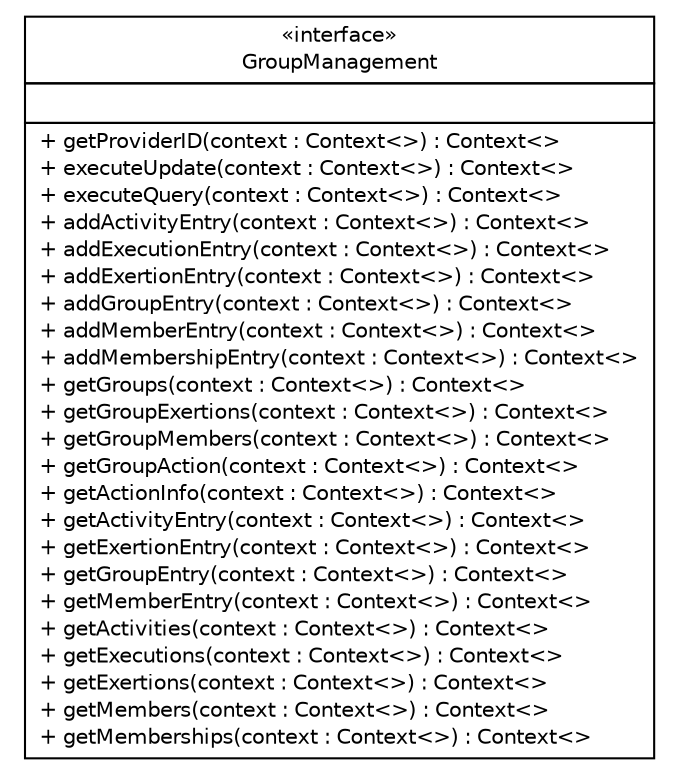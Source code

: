 #!/usr/local/bin/dot
#
# Class diagram 
# Generated by UMLGraph version R5_6 (http://www.umlgraph.org/)
#

digraph G {
	edge [fontname="Helvetica",fontsize=10,labelfontname="Helvetica",labelfontsize=10];
	node [fontname="Helvetica",fontsize=10,shape=plaintext];
	nodesep=0.25;
	ranksep=0.5;
	// sorcer.core.loki.group.GroupManagement
	c23496 [label=<<table title="sorcer.core.loki.group.GroupManagement" border="0" cellborder="1" cellspacing="0" cellpadding="2" port="p" href="./GroupManagement.html">
		<tr><td><table border="0" cellspacing="0" cellpadding="1">
<tr><td align="center" balign="center"> &#171;interface&#187; </td></tr>
<tr><td align="center" balign="center"> GroupManagement </td></tr>
		</table></td></tr>
		<tr><td><table border="0" cellspacing="0" cellpadding="1">
<tr><td align="left" balign="left">  </td></tr>
		</table></td></tr>
		<tr><td><table border="0" cellspacing="0" cellpadding="1">
<tr><td align="left" balign="left"> + getProviderID(context : Context&lt;&gt;) : Context&lt;&gt; </td></tr>
<tr><td align="left" balign="left"> + executeUpdate(context : Context&lt;&gt;) : Context&lt;&gt; </td></tr>
<tr><td align="left" balign="left"> + executeQuery(context : Context&lt;&gt;) : Context&lt;&gt; </td></tr>
<tr><td align="left" balign="left"> + addActivityEntry(context : Context&lt;&gt;) : Context&lt;&gt; </td></tr>
<tr><td align="left" balign="left"> + addExecutionEntry(context : Context&lt;&gt;) : Context&lt;&gt; </td></tr>
<tr><td align="left" balign="left"> + addExertionEntry(context : Context&lt;&gt;) : Context&lt;&gt; </td></tr>
<tr><td align="left" balign="left"> + addGroupEntry(context : Context&lt;&gt;) : Context&lt;&gt; </td></tr>
<tr><td align="left" balign="left"> + addMemberEntry(context : Context&lt;&gt;) : Context&lt;&gt; </td></tr>
<tr><td align="left" balign="left"> + addMembershipEntry(context : Context&lt;&gt;) : Context&lt;&gt; </td></tr>
<tr><td align="left" balign="left"> + getGroups(context : Context&lt;&gt;) : Context&lt;&gt; </td></tr>
<tr><td align="left" balign="left"> + getGroupExertions(context : Context&lt;&gt;) : Context&lt;&gt; </td></tr>
<tr><td align="left" balign="left"> + getGroupMembers(context : Context&lt;&gt;) : Context&lt;&gt; </td></tr>
<tr><td align="left" balign="left"> + getGroupAction(context : Context&lt;&gt;) : Context&lt;&gt; </td></tr>
<tr><td align="left" balign="left"> + getActionInfo(context : Context&lt;&gt;) : Context&lt;&gt; </td></tr>
<tr><td align="left" balign="left"> + getActivityEntry(context : Context&lt;&gt;) : Context&lt;&gt; </td></tr>
<tr><td align="left" balign="left"> + getExertionEntry(context : Context&lt;&gt;) : Context&lt;&gt; </td></tr>
<tr><td align="left" balign="left"> + getGroupEntry(context : Context&lt;&gt;) : Context&lt;&gt; </td></tr>
<tr><td align="left" balign="left"> + getMemberEntry(context : Context&lt;&gt;) : Context&lt;&gt; </td></tr>
<tr><td align="left" balign="left"> + getActivities(context : Context&lt;&gt;) : Context&lt;&gt; </td></tr>
<tr><td align="left" balign="left"> + getExecutions(context : Context&lt;&gt;) : Context&lt;&gt; </td></tr>
<tr><td align="left" balign="left"> + getExertions(context : Context&lt;&gt;) : Context&lt;&gt; </td></tr>
<tr><td align="left" balign="left"> + getMembers(context : Context&lt;&gt;) : Context&lt;&gt; </td></tr>
<tr><td align="left" balign="left"> + getMemberships(context : Context&lt;&gt;) : Context&lt;&gt; </td></tr>
		</table></td></tr>
		</table>>, URL="./GroupManagement.html", fontname="Helvetica", fontcolor="black", fontsize=10.0];
}

